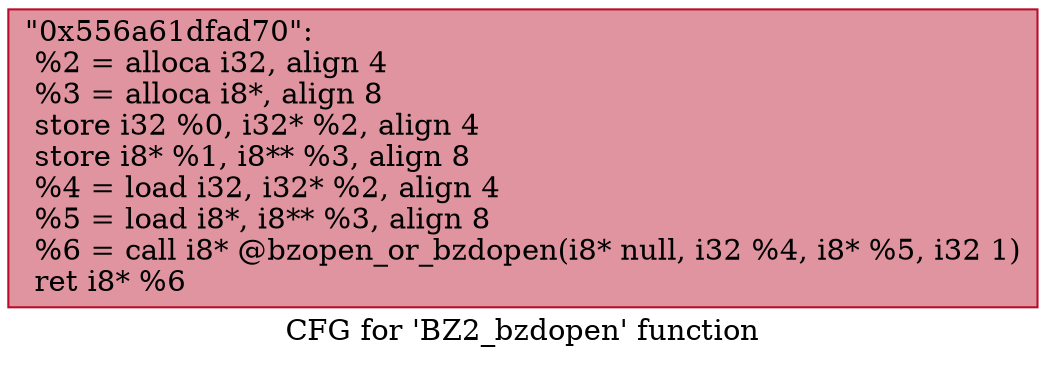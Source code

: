 digraph "CFG for 'BZ2_bzdopen' function" {
	label="CFG for 'BZ2_bzdopen' function";

	Node0x556a61dfad70 [shape=record,color="#b70d28ff", style=filled, fillcolor="#b70d2870",label="{\"0x556a61dfad70\":\l  %2 = alloca i32, align 4\l  %3 = alloca i8*, align 8\l  store i32 %0, i32* %2, align 4\l  store i8* %1, i8** %3, align 8\l  %4 = load i32, i32* %2, align 4\l  %5 = load i8*, i8** %3, align 8\l  %6 = call i8* @bzopen_or_bzdopen(i8* null, i32 %4, i8* %5, i32 1)\l  ret i8* %6\l}"];
}
